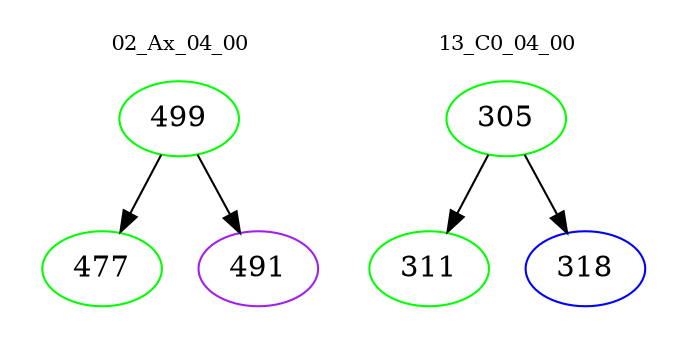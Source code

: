 digraph{
subgraph cluster_0 {
color = white
label = "02_Ax_04_00";
fontsize=10;
T0_499 [label="499", color="green"]
T0_499 -> T0_477 [color="black"]
T0_477 [label="477", color="green"]
T0_499 -> T0_491 [color="black"]
T0_491 [label="491", color="purple"]
}
subgraph cluster_1 {
color = white
label = "13_C0_04_00";
fontsize=10;
T1_305 [label="305", color="green"]
T1_305 -> T1_311 [color="black"]
T1_311 [label="311", color="green"]
T1_305 -> T1_318 [color="black"]
T1_318 [label="318", color="blue"]
}
}
